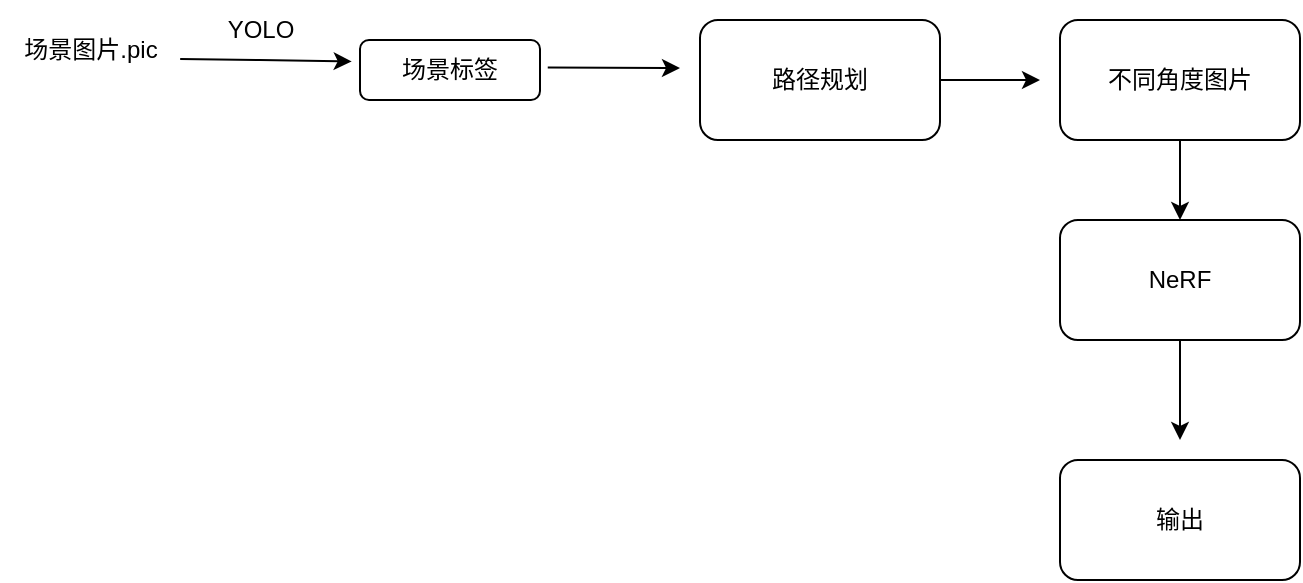<mxfile version="21.2.9" type="github">
  <diagram name="第 1 页" id="0as3D_hUYv0-rufbf85J">
    <mxGraphModel dx="1430" dy="797" grid="1" gridSize="10" guides="1" tooltips="1" connect="1" arrows="1" fold="1" page="1" pageScale="1" pageWidth="827" pageHeight="1169" math="0" shadow="0">
      <root>
        <mxCell id="0" />
        <mxCell id="1" parent="0" />
        <mxCell id="npMdjCekPnvQSx6FVvvl-1" value="场景标签" style="rounded=1;whiteSpace=wrap;html=1;" vertex="1" parent="1">
          <mxGeometry x="250" y="230" width="90" height="30" as="geometry" />
        </mxCell>
        <mxCell id="npMdjCekPnvQSx6FVvvl-2" value="" style="endArrow=classic;html=1;rounded=0;entryX=-0.046;entryY=0.357;entryDx=0;entryDy=0;entryPerimeter=0;exitX=1.001;exitY=0.651;exitDx=0;exitDy=0;exitPerimeter=0;" edge="1" parent="1" source="npMdjCekPnvQSx6FVvvl-3" target="npMdjCekPnvQSx6FVvvl-1">
          <mxGeometry width="50" height="50" relative="1" as="geometry">
            <mxPoint x="199.71" y="310" as="sourcePoint" />
            <mxPoint x="200" y="260" as="targetPoint" />
            <Array as="points">
              <mxPoint x="200" y="240" />
            </Array>
          </mxGeometry>
        </mxCell>
        <mxCell id="npMdjCekPnvQSx6FVvvl-3" value="场景图片.pic" style="text;html=1;align=center;verticalAlign=middle;resizable=0;points=[];autosize=1;strokeColor=none;fillColor=none;" vertex="1" parent="1">
          <mxGeometry x="70" y="220" width="90" height="30" as="geometry" />
        </mxCell>
        <mxCell id="npMdjCekPnvQSx6FVvvl-4" value="YOLO" style="text;html=1;align=center;verticalAlign=middle;resizable=0;points=[];autosize=1;strokeColor=none;fillColor=none;" vertex="1" parent="1">
          <mxGeometry x="170" y="210" width="60" height="30" as="geometry" />
        </mxCell>
        <mxCell id="npMdjCekPnvQSx6FVvvl-5" value="" style="endArrow=classic;html=1;rounded=0;exitX=1.043;exitY=0.46;exitDx=0;exitDy=0;exitPerimeter=0;" edge="1" parent="1" source="npMdjCekPnvQSx6FVvvl-1">
          <mxGeometry width="50" height="50" relative="1" as="geometry">
            <mxPoint x="530" y="300" as="sourcePoint" />
            <mxPoint x="410" y="244" as="targetPoint" />
          </mxGeometry>
        </mxCell>
        <mxCell id="npMdjCekPnvQSx6FVvvl-7" style="edgeStyle=orthogonalEdgeStyle;rounded=0;orthogonalLoop=1;jettySize=auto;html=1;" edge="1" parent="1" source="npMdjCekPnvQSx6FVvvl-6">
          <mxGeometry relative="1" as="geometry">
            <mxPoint x="590" y="250" as="targetPoint" />
          </mxGeometry>
        </mxCell>
        <mxCell id="npMdjCekPnvQSx6FVvvl-6" value="路径规划" style="rounded=1;whiteSpace=wrap;html=1;" vertex="1" parent="1">
          <mxGeometry x="420" y="220" width="120" height="60" as="geometry" />
        </mxCell>
        <mxCell id="npMdjCekPnvQSx6FVvvl-11" style="edgeStyle=orthogonalEdgeStyle;rounded=0;orthogonalLoop=1;jettySize=auto;html=1;" edge="1" parent="1" source="npMdjCekPnvQSx6FVvvl-10">
          <mxGeometry relative="1" as="geometry">
            <mxPoint x="660" y="320" as="targetPoint" />
          </mxGeometry>
        </mxCell>
        <mxCell id="npMdjCekPnvQSx6FVvvl-10" value="不同角度图片" style="rounded=1;whiteSpace=wrap;html=1;" vertex="1" parent="1">
          <mxGeometry x="600" y="220" width="120" height="60" as="geometry" />
        </mxCell>
        <mxCell id="npMdjCekPnvQSx6FVvvl-13" style="edgeStyle=orthogonalEdgeStyle;rounded=0;orthogonalLoop=1;jettySize=auto;html=1;" edge="1" parent="1" source="npMdjCekPnvQSx6FVvvl-12">
          <mxGeometry relative="1" as="geometry">
            <mxPoint x="660" y="430" as="targetPoint" />
          </mxGeometry>
        </mxCell>
        <mxCell id="npMdjCekPnvQSx6FVvvl-12" value="NeRF" style="rounded=1;whiteSpace=wrap;html=1;" vertex="1" parent="1">
          <mxGeometry x="600" y="320" width="120" height="60" as="geometry" />
        </mxCell>
        <mxCell id="npMdjCekPnvQSx6FVvvl-14" value="输出" style="rounded=1;whiteSpace=wrap;html=1;" vertex="1" parent="1">
          <mxGeometry x="600" y="440" width="120" height="60" as="geometry" />
        </mxCell>
      </root>
    </mxGraphModel>
  </diagram>
</mxfile>
